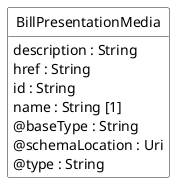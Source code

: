 @startuml
hide circle
hide methods
hide stereotype
show <<Enumeration>> stereotype
skinparam class {
   BackgroundColor<<Enumeration>> #E6F5F7
   BackgroundColor<<Ref>> #FFFFE0
   BackgroundColor<<Pivot>> #FFFFFFF
   BackgroundColor<<SimpleType>> #E2F0DA
   BackgroundColor #FCF2E3
}

class BillPresentationMedia <<Pivot>> {
    description : String
    href : String
    id : String
    name : String [1]
    @baseType : String
    @schemaLocation : Uri
    @type : String
}


@enduml